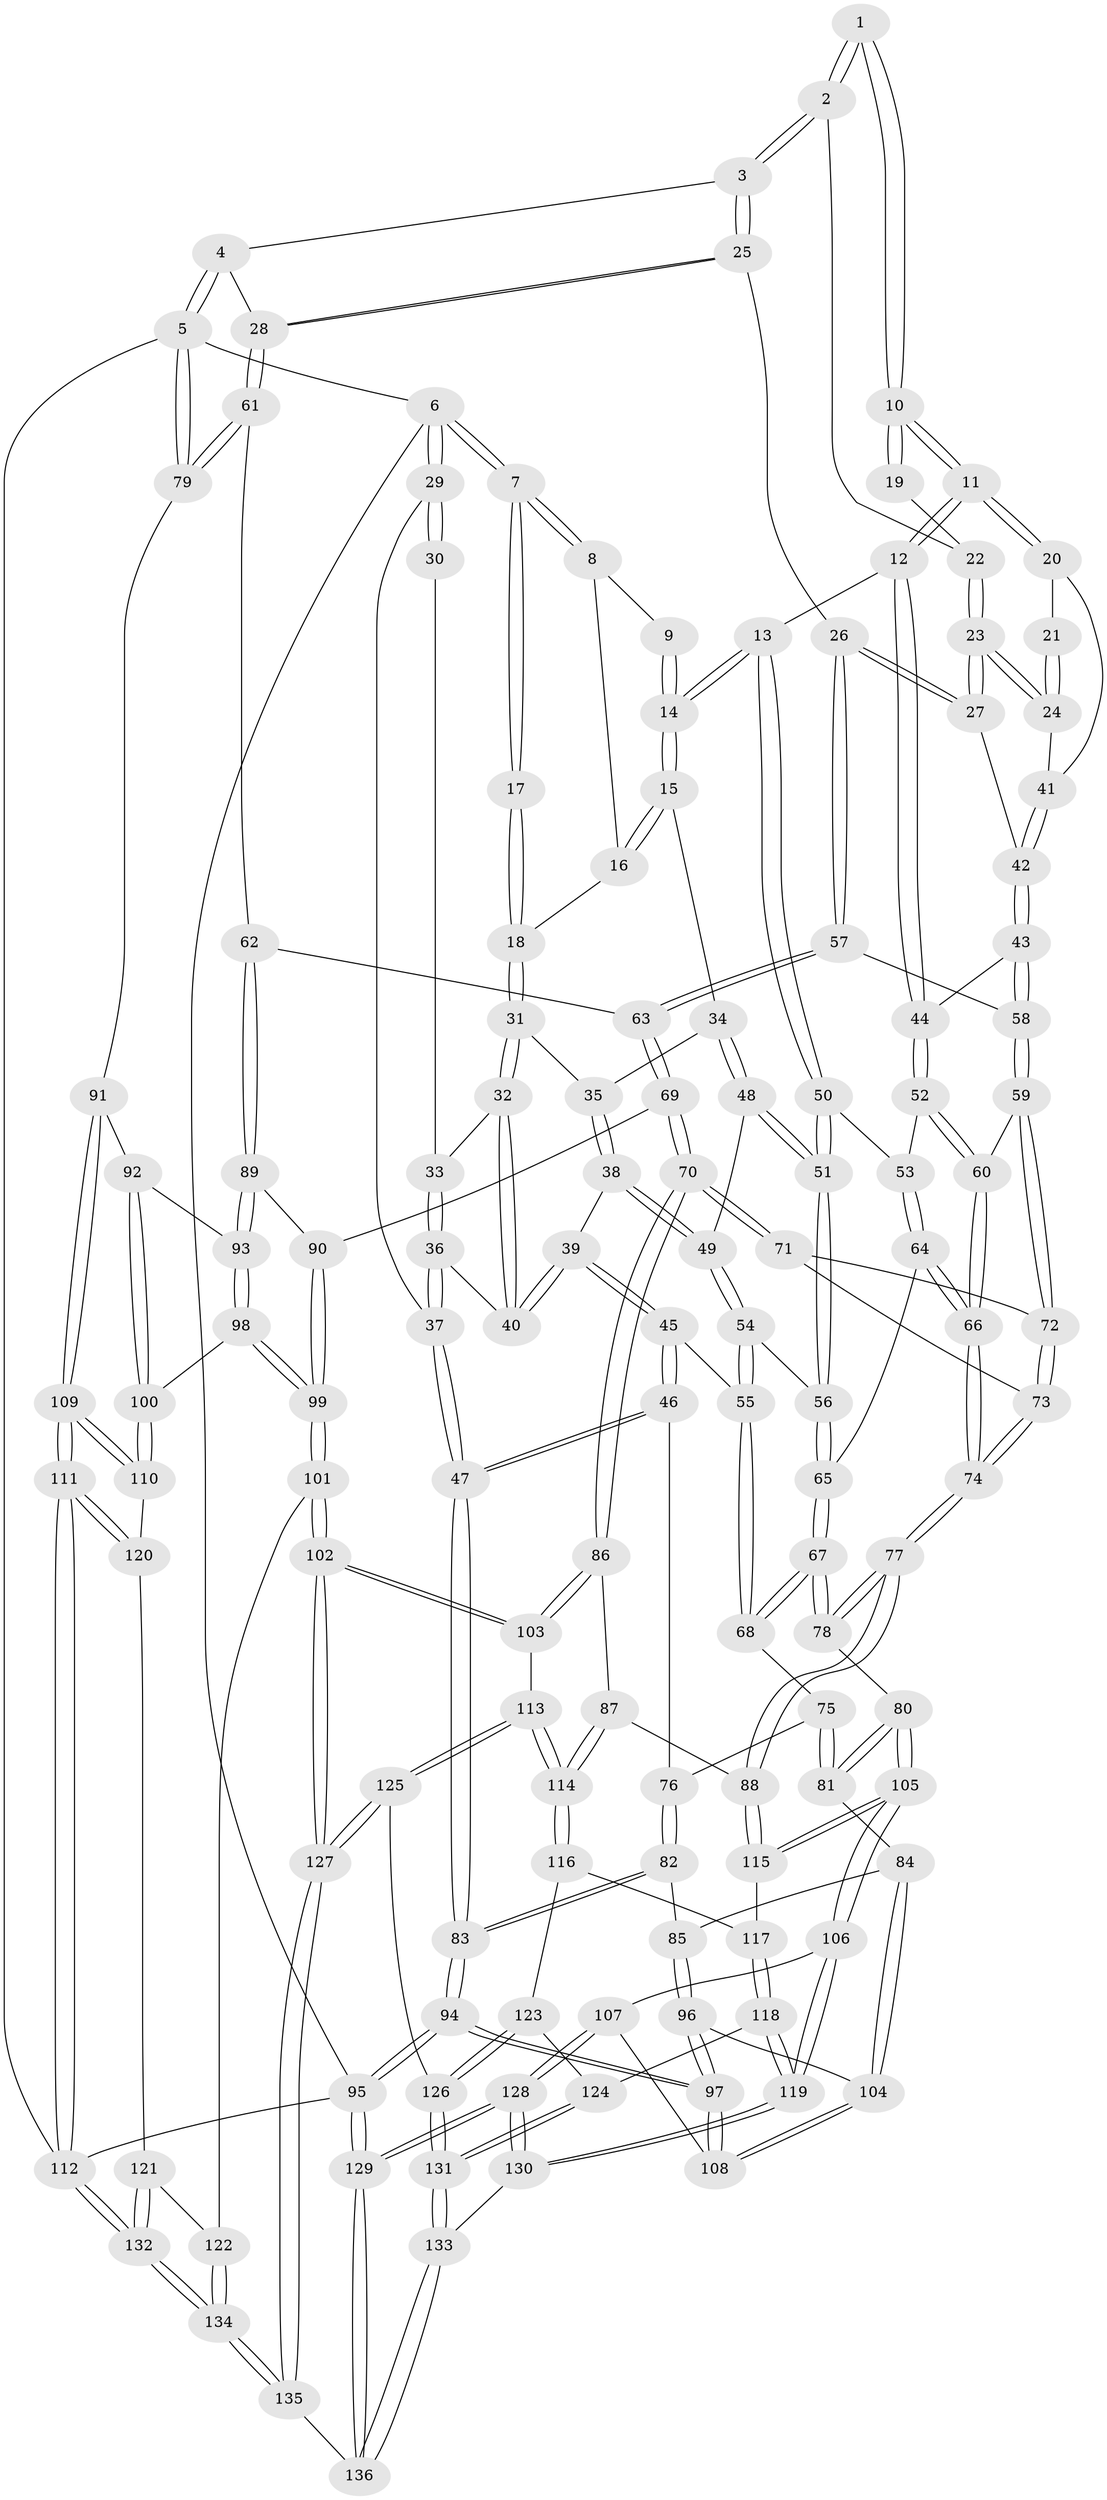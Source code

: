 // Generated by graph-tools (version 1.1) at 2025/51/03/09/25 03:51:09]
// undirected, 136 vertices, 337 edges
graph export_dot {
graph [start="1"]
  node [color=gray90,style=filled];
  1 [pos="+0.42830009406103414+0"];
  2 [pos="+0.7990810321218806+0"];
  3 [pos="+0.807568974961419+0"];
  4 [pos="+0.8571036773748999+0"];
  5 [pos="+1+0"];
  6 [pos="+0+0"];
  7 [pos="+0+0"];
  8 [pos="+0.20418507013583076+0"];
  9 [pos="+0.3127543481109539+0"];
  10 [pos="+0.4509601995050649+0.08220811390847584"];
  11 [pos="+0.43606687274029926+0.12363802609419393"];
  12 [pos="+0.40278892464873306+0.14127593114224649"];
  13 [pos="+0.37912340183632176+0.15119779944264383"];
  14 [pos="+0.359197131396507+0.14667420429723563"];
  15 [pos="+0.3152772035479019+0.1470543082610589"];
  16 [pos="+0.1974473702246949+0"];
  17 [pos="+0.05966749781105671+0.0886655081537104"];
  18 [pos="+0.13554939798478421+0.08565575674260394"];
  19 [pos="+0.5989831948677795+0.038614210709627596"];
  20 [pos="+0.4865635417401677+0.14971943032713922"];
  21 [pos="+0.5972191213174314+0.05388741179010113"];
  22 [pos="+0.7316273171727964+0"];
  23 [pos="+0.6482168512984577+0.2145897488284739"];
  24 [pos="+0.5915578177061575+0.16056832130377996"];
  25 [pos="+0.8019279775652077+0.22145749373486312"];
  26 [pos="+0.693111101814807+0.2549659531029007"];
  27 [pos="+0.6596700231202274+0.23513465234504846"];
  28 [pos="+0.9817875760294477+0.3169610517006358"];
  29 [pos="+0+0.25404617171864347"];
  30 [pos="+0.029986375996174486+0.12020950347450188"];
  31 [pos="+0.14750863603133807+0.11906872097626603"];
  32 [pos="+0.08480363205404357+0.174562349118424"];
  33 [pos="+0.06270726072422456+0.16714421499934462"];
  34 [pos="+0.2975284801719574+0.15785587589181582"];
  35 [pos="+0.15057301072958865+0.1225468085270885"];
  36 [pos="+0.02288048171716048+0.2021458818231663"];
  37 [pos="+0+0.27732643790379535"];
  38 [pos="+0.1590312614379232+0.2164562964262886"];
  39 [pos="+0.09223315959843598+0.22401971909996973"];
  40 [pos="+0.0845524691705892+0.210488769570031"];
  41 [pos="+0.4901129900198236+0.15179784065025573"];
  42 [pos="+0.522829266544677+0.2827428397051059"];
  43 [pos="+0.5099240753577731+0.29627578061330456"];
  44 [pos="+0.5096676806886492+0.2964248399626819"];
  45 [pos="+0.037706838920875854+0.34537846326161603"];
  46 [pos="+0+0.33350542647921366"];
  47 [pos="+0+0.31021259104561716"];
  48 [pos="+0.2549559538937527+0.22863497804501365"];
  49 [pos="+0.1779962565296533+0.23863320283345105"];
  50 [pos="+0.3960305202718127+0.30478109823922656"];
  51 [pos="+0.2862519947068685+0.33010815390404935"];
  52 [pos="+0.46924556326744193+0.3277438858648256"];
  53 [pos="+0.4073419327699262+0.313239555394537"];
  54 [pos="+0.13847838805075843+0.3480569902999572"];
  55 [pos="+0.09848671609171196+0.36849550127140257"];
  56 [pos="+0.26655190241071813+0.35822120767163373"];
  57 [pos="+0.6764104366825368+0.35644584000030716"];
  58 [pos="+0.6086799771963709+0.38108168201724024"];
  59 [pos="+0.566952128315282+0.41712472164712366"];
  60 [pos="+0.4851652439180924+0.3786696136517376"];
  61 [pos="+1+0.35248950604746027"];
  62 [pos="+0.9735046423258779+0.379760959908021"];
  63 [pos="+0.7099566671761816+0.4222802852699975"];
  64 [pos="+0.37780787008461525+0.41981889659776095"];
  65 [pos="+0.28186700080470706+0.41847522718681923"];
  66 [pos="+0.43595085535407035+0.49504385697813086"];
  67 [pos="+0.2682538586115403+0.4734358027030826"];
  68 [pos="+0.12131919762503292+0.4475494591484035"];
  69 [pos="+0.6963683031454541+0.541217195679347"];
  70 [pos="+0.654344034977362+0.5609357751589101"];
  71 [pos="+0.5845530880598115+0.4881288137226166"];
  72 [pos="+0.5669672573233817+0.418225133597122"];
  73 [pos="+0.4606728651709919+0.4986911500958315"];
  74 [pos="+0.43682738391219955+0.5049654838602334"];
  75 [pos="+0.1179461152434773+0.46308618385141115"];
  76 [pos="+0.05331760701064276+0.5211202564580055"];
  77 [pos="+0.4046949110204858+0.5950804300582022"];
  78 [pos="+0.29689084272160027+0.5739344497640355"];
  79 [pos="+1+0.3778590381287611"];
  80 [pos="+0.25165990332194865+0.5990144836372969"];
  81 [pos="+0.18411421070372921+0.599347100938567"];
  82 [pos="+0.036589167013088446+0.565916849134737"];
  83 [pos="+0+0.7200906185766353"];
  84 [pos="+0.18163631251736775+0.6007496488699562"];
  85 [pos="+0.09866205040119111+0.5954805620164598"];
  86 [pos="+0.6437430303533112+0.5751793401006963"];
  87 [pos="+0.5199085848222341+0.6121305858656785"];
  88 [pos="+0.4097304110813401+0.6015868922581529"];
  89 [pos="+0.7806035368316725+0.5548693475052234"];
  90 [pos="+0.7097015766680308+0.545606014785713"];
  91 [pos="+1+0.3966700803075988"];
  92 [pos="+0.9579217661167753+0.5793715722757092"];
  93 [pos="+0.814661216220001+0.5924627214936796"];
  94 [pos="+0+0.9030863700428988"];
  95 [pos="+0+1"];
  96 [pos="+0.04726771166044303+0.7144063618920125"];
  97 [pos="+0+0.8091948177760199"];
  98 [pos="+0.8434445623672264+0.7078851188746554"];
  99 [pos="+0.7868046485064902+0.7764052564045515"];
  100 [pos="+0.9156589208801904+0.6925157272072856"];
  101 [pos="+0.7767979980989339+0.7940801122790867"];
  102 [pos="+0.7525138627404642+0.7996067549283402"];
  103 [pos="+0.663572300988071+0.7650363246685539"];
  104 [pos="+0.1513728587755104+0.6583210489811493"];
  105 [pos="+0.24212571281302447+0.7715442335485961"];
  106 [pos="+0.2391487516733316+0.7787350673107017"];
  107 [pos="+0.1952458493067182+0.7934853833938517"];
  108 [pos="+0.17827078518519598+0.7891001051631079"];
  109 [pos="+1+0.7716930706097899"];
  110 [pos="+1+0.7499604540405441"];
  111 [pos="+1+1"];
  112 [pos="+1+1"];
  113 [pos="+0.6043765016265226+0.782371576884235"];
  114 [pos="+0.5821645616503+0.7766209122140428"];
  115 [pos="+0.4096241201735286+0.6755936087077848"];
  116 [pos="+0.5191371411298413+0.783317729540565"];
  117 [pos="+0.414184068169081+0.6920375795221391"];
  118 [pos="+0.3622404730347708+0.8404517196939512"];
  119 [pos="+0.34048356872521185+0.8484365798069284"];
  120 [pos="+0.8980106904737457+0.8459479944048582"];
  121 [pos="+0.8846049772040553+0.8474408923966661"];
  122 [pos="+0.7948291341918375+0.8082407230505159"];
  123 [pos="+0.513659804315015+0.7908741516798709"];
  124 [pos="+0.40684085148083804+0.8558973789746714"];
  125 [pos="+0.5809407494270348+0.9092909936569188"];
  126 [pos="+0.5021940539733443+0.8949237806215019"];
  127 [pos="+0.6559125355697097+1"];
  128 [pos="+0.20325122179436908+1"];
  129 [pos="+0.17497184659366535+1"];
  130 [pos="+0.3136766271548542+0.9219531697154594"];
  131 [pos="+0.4585734755262655+0.9178668055969978"];
  132 [pos="+0.9247110669518758+1"];
  133 [pos="+0.4553612725335265+0.9526749757641844"];
  134 [pos="+0.9058676707155181+1"];
  135 [pos="+0.6577989422042332+1"];
  136 [pos="+0.4789164402428269+1"];
  1 -- 2;
  1 -- 2;
  1 -- 10;
  1 -- 10;
  2 -- 3;
  2 -- 3;
  2 -- 22;
  3 -- 4;
  3 -- 25;
  3 -- 25;
  4 -- 5;
  4 -- 5;
  4 -- 28;
  5 -- 6;
  5 -- 79;
  5 -- 79;
  5 -- 112;
  6 -- 7;
  6 -- 7;
  6 -- 29;
  6 -- 29;
  6 -- 95;
  7 -- 8;
  7 -- 8;
  7 -- 17;
  7 -- 17;
  8 -- 9;
  8 -- 16;
  9 -- 14;
  9 -- 14;
  10 -- 11;
  10 -- 11;
  10 -- 19;
  10 -- 19;
  11 -- 12;
  11 -- 12;
  11 -- 20;
  11 -- 20;
  12 -- 13;
  12 -- 44;
  12 -- 44;
  13 -- 14;
  13 -- 14;
  13 -- 50;
  13 -- 50;
  14 -- 15;
  14 -- 15;
  15 -- 16;
  15 -- 16;
  15 -- 34;
  16 -- 18;
  17 -- 18;
  17 -- 18;
  18 -- 31;
  18 -- 31;
  19 -- 22;
  20 -- 21;
  20 -- 41;
  21 -- 24;
  21 -- 24;
  22 -- 23;
  22 -- 23;
  23 -- 24;
  23 -- 24;
  23 -- 27;
  23 -- 27;
  24 -- 41;
  25 -- 26;
  25 -- 28;
  25 -- 28;
  26 -- 27;
  26 -- 27;
  26 -- 57;
  26 -- 57;
  27 -- 42;
  28 -- 61;
  28 -- 61;
  29 -- 30;
  29 -- 30;
  29 -- 37;
  30 -- 33;
  31 -- 32;
  31 -- 32;
  31 -- 35;
  32 -- 33;
  32 -- 40;
  32 -- 40;
  33 -- 36;
  33 -- 36;
  34 -- 35;
  34 -- 48;
  34 -- 48;
  35 -- 38;
  35 -- 38;
  36 -- 37;
  36 -- 37;
  36 -- 40;
  37 -- 47;
  37 -- 47;
  38 -- 39;
  38 -- 49;
  38 -- 49;
  39 -- 40;
  39 -- 40;
  39 -- 45;
  39 -- 45;
  41 -- 42;
  41 -- 42;
  42 -- 43;
  42 -- 43;
  43 -- 44;
  43 -- 58;
  43 -- 58;
  44 -- 52;
  44 -- 52;
  45 -- 46;
  45 -- 46;
  45 -- 55;
  46 -- 47;
  46 -- 47;
  46 -- 76;
  47 -- 83;
  47 -- 83;
  48 -- 49;
  48 -- 51;
  48 -- 51;
  49 -- 54;
  49 -- 54;
  50 -- 51;
  50 -- 51;
  50 -- 53;
  51 -- 56;
  51 -- 56;
  52 -- 53;
  52 -- 60;
  52 -- 60;
  53 -- 64;
  53 -- 64;
  54 -- 55;
  54 -- 55;
  54 -- 56;
  55 -- 68;
  55 -- 68;
  56 -- 65;
  56 -- 65;
  57 -- 58;
  57 -- 63;
  57 -- 63;
  58 -- 59;
  58 -- 59;
  59 -- 60;
  59 -- 72;
  59 -- 72;
  60 -- 66;
  60 -- 66;
  61 -- 62;
  61 -- 79;
  61 -- 79;
  62 -- 63;
  62 -- 89;
  62 -- 89;
  63 -- 69;
  63 -- 69;
  64 -- 65;
  64 -- 66;
  64 -- 66;
  65 -- 67;
  65 -- 67;
  66 -- 74;
  66 -- 74;
  67 -- 68;
  67 -- 68;
  67 -- 78;
  67 -- 78;
  68 -- 75;
  69 -- 70;
  69 -- 70;
  69 -- 90;
  70 -- 71;
  70 -- 71;
  70 -- 86;
  70 -- 86;
  71 -- 72;
  71 -- 73;
  72 -- 73;
  72 -- 73;
  73 -- 74;
  73 -- 74;
  74 -- 77;
  74 -- 77;
  75 -- 76;
  75 -- 81;
  75 -- 81;
  76 -- 82;
  76 -- 82;
  77 -- 78;
  77 -- 78;
  77 -- 88;
  77 -- 88;
  78 -- 80;
  79 -- 91;
  80 -- 81;
  80 -- 81;
  80 -- 105;
  80 -- 105;
  81 -- 84;
  82 -- 83;
  82 -- 83;
  82 -- 85;
  83 -- 94;
  83 -- 94;
  84 -- 85;
  84 -- 104;
  84 -- 104;
  85 -- 96;
  85 -- 96;
  86 -- 87;
  86 -- 103;
  86 -- 103;
  87 -- 88;
  87 -- 114;
  87 -- 114;
  88 -- 115;
  88 -- 115;
  89 -- 90;
  89 -- 93;
  89 -- 93;
  90 -- 99;
  90 -- 99;
  91 -- 92;
  91 -- 109;
  91 -- 109;
  92 -- 93;
  92 -- 100;
  92 -- 100;
  93 -- 98;
  93 -- 98;
  94 -- 95;
  94 -- 95;
  94 -- 97;
  94 -- 97;
  95 -- 129;
  95 -- 129;
  95 -- 112;
  96 -- 97;
  96 -- 97;
  96 -- 104;
  97 -- 108;
  97 -- 108;
  98 -- 99;
  98 -- 99;
  98 -- 100;
  99 -- 101;
  99 -- 101;
  100 -- 110;
  100 -- 110;
  101 -- 102;
  101 -- 102;
  101 -- 122;
  102 -- 103;
  102 -- 103;
  102 -- 127;
  102 -- 127;
  103 -- 113;
  104 -- 108;
  104 -- 108;
  105 -- 106;
  105 -- 106;
  105 -- 115;
  105 -- 115;
  106 -- 107;
  106 -- 119;
  106 -- 119;
  107 -- 108;
  107 -- 128;
  107 -- 128;
  109 -- 110;
  109 -- 110;
  109 -- 111;
  109 -- 111;
  110 -- 120;
  111 -- 112;
  111 -- 112;
  111 -- 120;
  111 -- 120;
  112 -- 132;
  112 -- 132;
  113 -- 114;
  113 -- 114;
  113 -- 125;
  113 -- 125;
  114 -- 116;
  114 -- 116;
  115 -- 117;
  116 -- 117;
  116 -- 123;
  117 -- 118;
  117 -- 118;
  118 -- 119;
  118 -- 119;
  118 -- 124;
  119 -- 130;
  119 -- 130;
  120 -- 121;
  121 -- 122;
  121 -- 132;
  121 -- 132;
  122 -- 134;
  122 -- 134;
  123 -- 124;
  123 -- 126;
  123 -- 126;
  124 -- 131;
  124 -- 131;
  125 -- 126;
  125 -- 127;
  125 -- 127;
  126 -- 131;
  126 -- 131;
  127 -- 135;
  127 -- 135;
  128 -- 129;
  128 -- 129;
  128 -- 130;
  128 -- 130;
  129 -- 136;
  129 -- 136;
  130 -- 133;
  131 -- 133;
  131 -- 133;
  132 -- 134;
  132 -- 134;
  133 -- 136;
  133 -- 136;
  134 -- 135;
  134 -- 135;
  135 -- 136;
}
